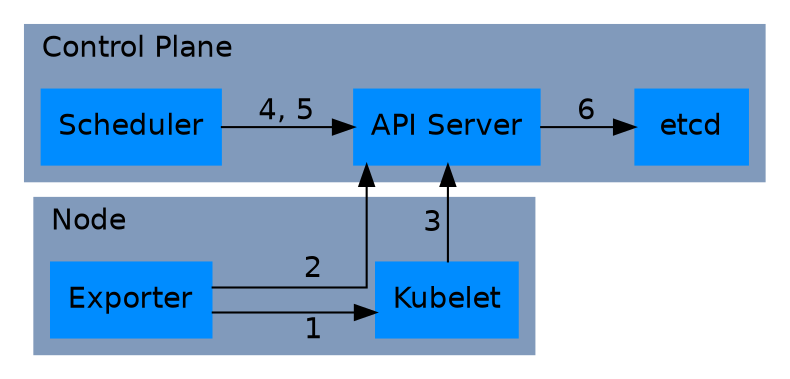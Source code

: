 digraph Topology {
    rankdir="LR";
    splines=ortho
    subgraph cluster_2 {
        node[style=filled];
        graph [fontname = "helvetica"];
        APIServer[label="API Server", shape=box, color="#008cff", fontname = "helvetica"]
        Scheduler [label= "Scheduler", shape=box, color="#008cff", fontname = "helvetica"]
        etcd[label= "etcd", shape=box, color="#008cff", fontname = "helvetica"]
        label = "Control Plane"
        labeljust= "l"
        color="#819abb"
        style=filled

    }

    subgraph cluster_1 {
        
        node[style=filled]
        fontname = "helvetica"
        Exporter [label= "Exporter", shape=box, color="#008cff", fontname = "helvetica"]
        kubelet [label= "Kubelet", shape=box, color="#008cff", fontname = "helvetica"]
        label = "Node"
        labeljust= "l"
        color="#819abb"
        style=filled
       
    }

    Exporter -> kubelet[taillabel = "1", labeldistance=5, labelangle=-10 fontname = "helvetica"]
    Exporter -> APIServer [taillabel = "2" , labeldistance=5 labelangle=10 fontname = "helvetica" constraint=false];
    kubelet -> APIServer [taillabel="3", labelangle=20, labeldistance=2 fontname = "helvetica", constraint=false];
    Scheduler -> APIServer[label="4, 5", fontname = "helvetica"]
    APIServer-> etcd[label="6", fontname = "helvetica"]
}
